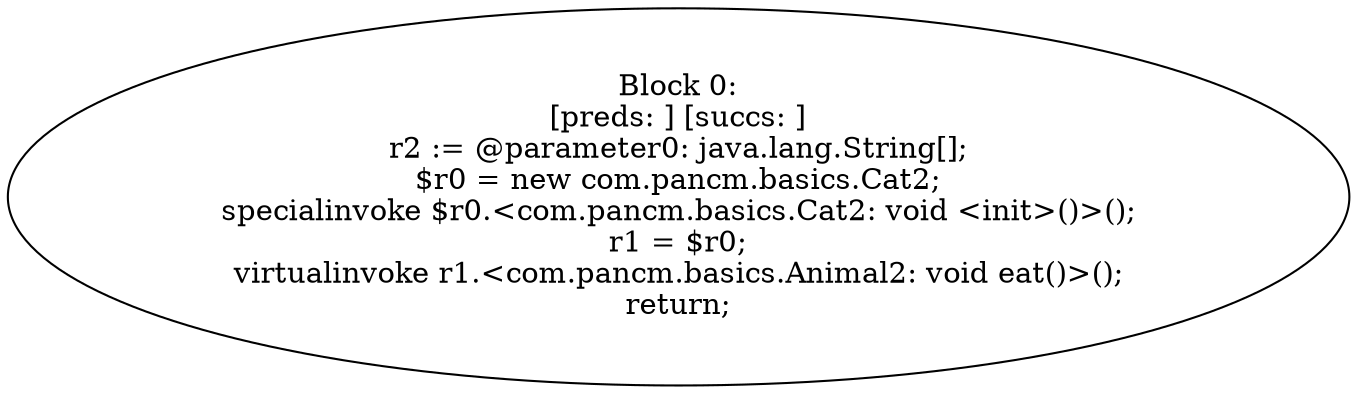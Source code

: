 digraph "unitGraph" {
    "Block 0:
[preds: ] [succs: ]
r2 := @parameter0: java.lang.String[];
$r0 = new com.pancm.basics.Cat2;
specialinvoke $r0.<com.pancm.basics.Cat2: void <init>()>();
r1 = $r0;
virtualinvoke r1.<com.pancm.basics.Animal2: void eat()>();
return;
"
}
